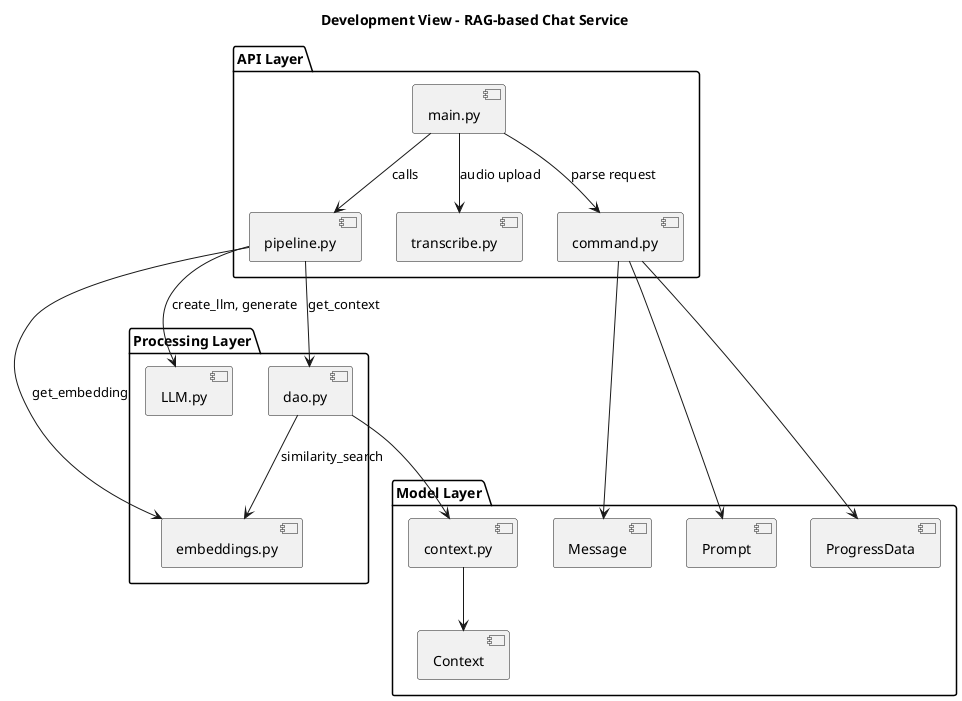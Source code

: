 @startuml
title Development View - RAG-based Chat Service

package "API Layer" {
  [main.py] --> [pipeline.py] : calls
  [main.py] --> [transcribe.py] : audio upload
  [main.py] --> [command.py] : parse request
}

package "Processing Layer" {
  [pipeline.py] --> [LLM.py] : create_llm, generate
  [pipeline.py] --> [embeddings.py] : get_embedding
  [pipeline.py] --> [dao.py] : get_context
}



package "Model Layer" {
  [command.py] --> [ProgressData]
  [command.py] --> [Message]
  [command.py] --> [Prompt]
  [context.py] --> [Context]
}



' package "Infrastructure" {
'   [dao.py] --> [MongoDB/MockDB]
'   [embeddings.py] --> [OpenAIEmbedding]
'   [embeddings.py] --> [GoogleEmbedding]
'   [LLM.py] --> [OpenAI_LLM]
'   [LLM.py] --> [Gemini_LLM]
'   [LLM.py] --> [MockLLM]
'   [config.py] --> [Config]
' }






' note right of [config.py]
'   Config is publicly available in the entire system
'   used to load env variables
' end note

[dao.py] --> [context.py]
[dao.py] --> [embeddings.py] : similarity_search

' [LLM.py] --> [config.py]

' note right of [config.py]
'     Config is publicly available in the entire system
'     used to load env variables
'     used by main, dao, embeddings, and llm
' end note



@enduml
